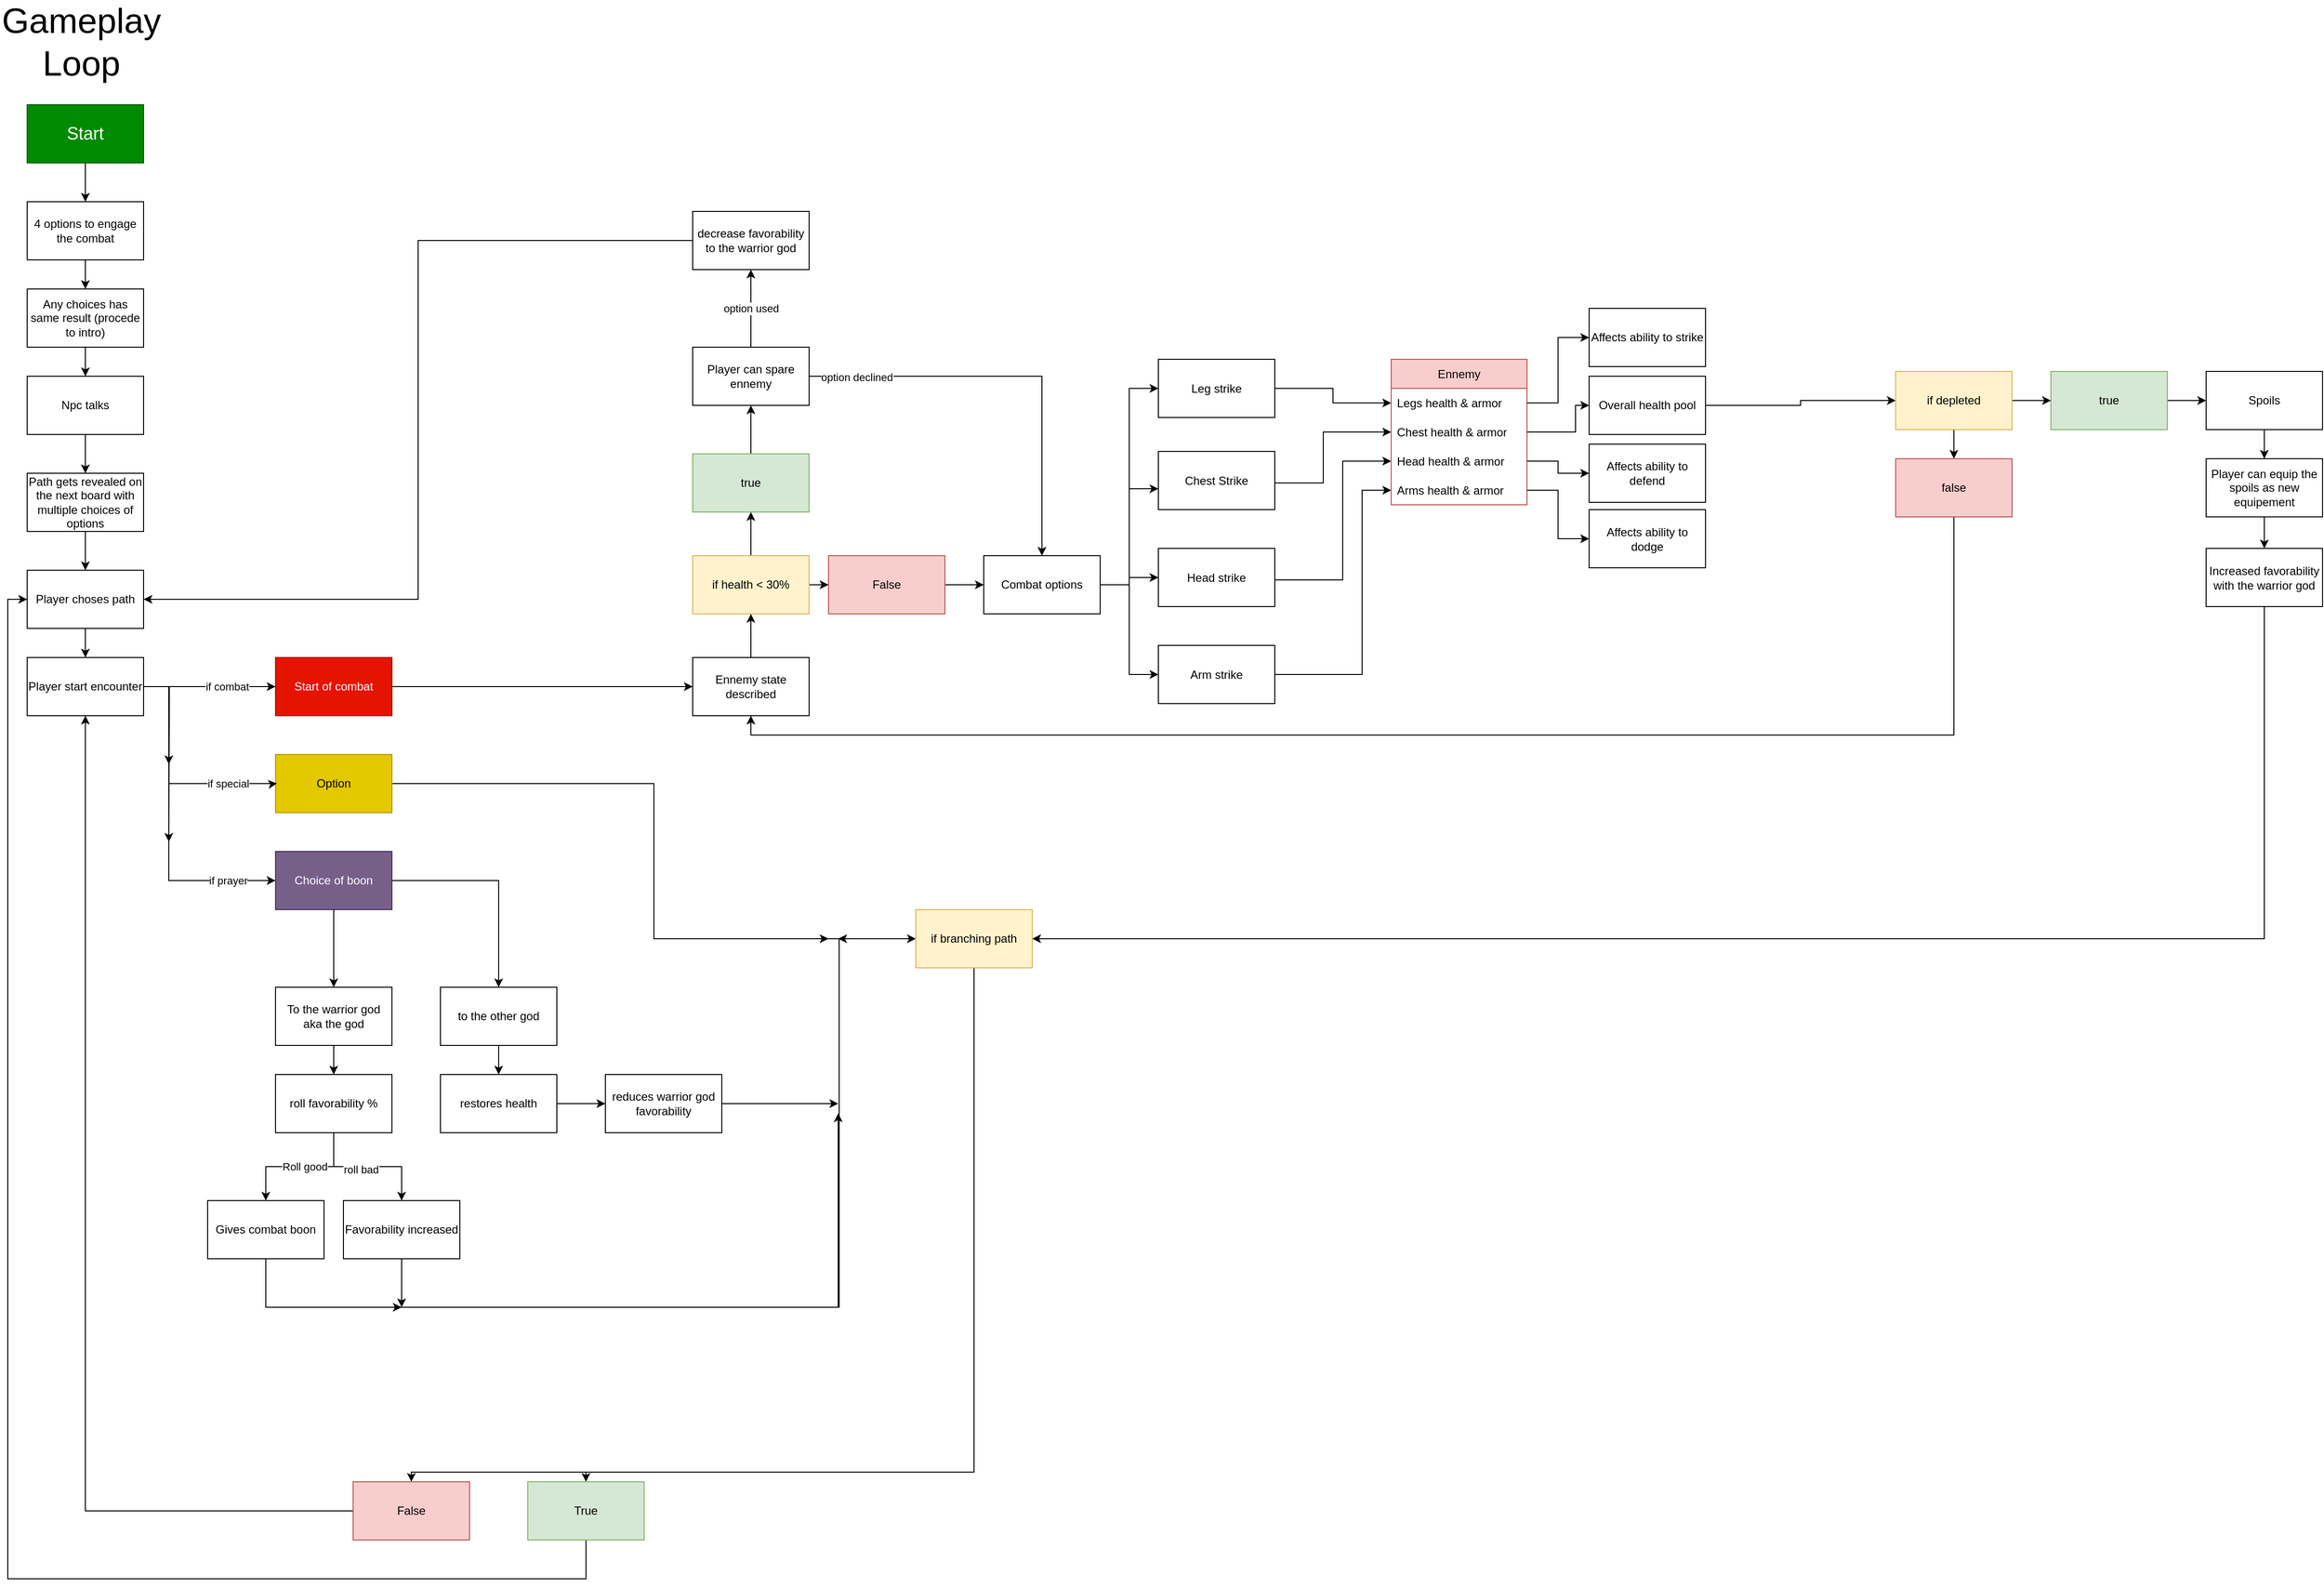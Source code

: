 <mxfile version="22.1.17" type="github">
  <diagram name="Page-1" id="d-uuY_sElJb9f_3PeOhQ">
    <mxGraphModel dx="1793" dy="2144" grid="1" gridSize="10" guides="1" tooltips="1" connect="1" arrows="1" fold="1" page="1" pageScale="1" pageWidth="827" pageHeight="1169" math="0" shadow="0">
      <root>
        <mxCell id="0" />
        <mxCell id="1" parent="0" />
        <mxCell id="YO1YelccbJNUQdWINjNr-4" style="edgeStyle=orthogonalEdgeStyle;rounded=0;orthogonalLoop=1;jettySize=auto;html=1;entryX=0.5;entryY=0;entryDx=0;entryDy=0;" parent="1" source="gCoULJWLJIAx5a-qCT1C-1" target="YO1YelccbJNUQdWINjNr-2" edge="1">
          <mxGeometry relative="1" as="geometry" />
        </mxCell>
        <mxCell id="gCoULJWLJIAx5a-qCT1C-1" value="&lt;font style=&quot;font-size: 18px;&quot;&gt;Start&lt;/font&gt;" style="rounded=0;whiteSpace=wrap;html=1;fillColor=#008a00;strokeColor=#005700;fontColor=#ffffff;" parent="1" vertex="1">
          <mxGeometry x="354" y="70" width="120" height="60" as="geometry" />
        </mxCell>
        <mxCell id="YO1YelccbJNUQdWINjNr-1" value="&lt;font style=&quot;font-size: 36px;&quot;&gt;Gameplay &lt;font style=&quot;font-size: 36px;&quot;&gt;Loop&lt;/font&gt;&lt;/font&gt;" style="text;html=1;strokeColor=none;fillColor=none;align=center;verticalAlign=middle;whiteSpace=wrap;rounded=0;" parent="1" vertex="1">
          <mxGeometry x="380" y="-10" width="60" height="30" as="geometry" />
        </mxCell>
        <mxCell id="YO1YelccbJNUQdWINjNr-7" style="edgeStyle=orthogonalEdgeStyle;rounded=0;orthogonalLoop=1;jettySize=auto;html=1;entryX=0.5;entryY=0;entryDx=0;entryDy=0;" parent="1" source="YO1YelccbJNUQdWINjNr-2" target="YO1YelccbJNUQdWINjNr-6" edge="1">
          <mxGeometry relative="1" as="geometry" />
        </mxCell>
        <mxCell id="YO1YelccbJNUQdWINjNr-2" value="4 options to engage the combat" style="rounded=0;whiteSpace=wrap;html=1;" parent="1" vertex="1">
          <mxGeometry x="354" y="170" width="120" height="60" as="geometry" />
        </mxCell>
        <mxCell id="YO1YelccbJNUQdWINjNr-9" style="edgeStyle=orthogonalEdgeStyle;rounded=0;orthogonalLoop=1;jettySize=auto;html=1;" parent="1" source="YO1YelccbJNUQdWINjNr-6" target="YO1YelccbJNUQdWINjNr-8" edge="1">
          <mxGeometry relative="1" as="geometry" />
        </mxCell>
        <mxCell id="YO1YelccbJNUQdWINjNr-6" value="Any choices has same result (procede to intro)" style="rounded=0;whiteSpace=wrap;html=1;" parent="1" vertex="1">
          <mxGeometry x="354" y="260" width="120" height="60" as="geometry" />
        </mxCell>
        <mxCell id="YO1YelccbJNUQdWINjNr-11" style="edgeStyle=orthogonalEdgeStyle;rounded=0;orthogonalLoop=1;jettySize=auto;html=1;" parent="1" source="YO1YelccbJNUQdWINjNr-8" target="YO1YelccbJNUQdWINjNr-10" edge="1">
          <mxGeometry relative="1" as="geometry" />
        </mxCell>
        <mxCell id="YO1YelccbJNUQdWINjNr-8" value="Npc talks" style="rounded=0;whiteSpace=wrap;html=1;" parent="1" vertex="1">
          <mxGeometry x="354" y="350" width="120" height="60" as="geometry" />
        </mxCell>
        <mxCell id="YO1YelccbJNUQdWINjNr-42" style="edgeStyle=orthogonalEdgeStyle;rounded=0;orthogonalLoop=1;jettySize=auto;html=1;entryX=0.5;entryY=0;entryDx=0;entryDy=0;" parent="1" source="YO1YelccbJNUQdWINjNr-10" target="YO1YelccbJNUQdWINjNr-40" edge="1">
          <mxGeometry relative="1" as="geometry" />
        </mxCell>
        <mxCell id="YO1YelccbJNUQdWINjNr-10" value="Path gets revealed on the next board with multiple choices of options" style="rounded=0;whiteSpace=wrap;html=1;" parent="1" vertex="1">
          <mxGeometry x="354" y="450" width="120" height="60" as="geometry" />
        </mxCell>
        <mxCell id="YO1YelccbJNUQdWINjNr-15" style="edgeStyle=orthogonalEdgeStyle;rounded=0;orthogonalLoop=1;jettySize=auto;html=1;entryX=0;entryY=0.5;entryDx=0;entryDy=0;" parent="1" source="YO1YelccbJNUQdWINjNr-12" target="YO1YelccbJNUQdWINjNr-14" edge="1">
          <mxGeometry relative="1" as="geometry">
            <Array as="points">
              <mxPoint x="460" y="670" />
              <mxPoint x="460" y="670" />
            </Array>
          </mxGeometry>
        </mxCell>
        <mxCell id="YO1YelccbJNUQdWINjNr-38" value="if combat" style="edgeLabel;html=1;align=center;verticalAlign=middle;resizable=0;points=[];" parent="YO1YelccbJNUQdWINjNr-15" vertex="1" connectable="0">
          <mxGeometry x="0.478" y="1" relative="1" as="geometry">
            <mxPoint x="-15" y="1" as="offset" />
          </mxGeometry>
        </mxCell>
        <mxCell id="YO1YelccbJNUQdWINjNr-24" style="edgeStyle=orthogonalEdgeStyle;rounded=0;orthogonalLoop=1;jettySize=auto;html=1;entryX=0;entryY=0.5;entryDx=0;entryDy=0;" parent="1" source="YO1YelccbJNUQdWINjNr-12" target="YO1YelccbJNUQdWINjNr-22" edge="1">
          <mxGeometry relative="1" as="geometry">
            <Array as="points">
              <mxPoint x="500" y="670" />
              <mxPoint x="500" y="870" />
            </Array>
          </mxGeometry>
        </mxCell>
        <mxCell id="YO1YelccbJNUQdWINjNr-25" value="if prayer" style="edgeLabel;html=1;align=center;verticalAlign=middle;resizable=0;points=[];" parent="YO1YelccbJNUQdWINjNr-24" vertex="1" connectable="0">
          <mxGeometry x="0.591" relative="1" as="geometry">
            <mxPoint x="19" as="offset" />
          </mxGeometry>
        </mxCell>
        <mxCell id="YO1YelccbJNUQdWINjNr-26" style="edgeStyle=orthogonalEdgeStyle;rounded=0;orthogonalLoop=1;jettySize=auto;html=1;" parent="1" source="YO1YelccbJNUQdWINjNr-12" edge="1">
          <mxGeometry relative="1" as="geometry">
            <mxPoint x="500.0" y="830" as="targetPoint" />
          </mxGeometry>
        </mxCell>
        <mxCell id="YO1YelccbJNUQdWINjNr-27" style="edgeStyle=orthogonalEdgeStyle;rounded=0;orthogonalLoop=1;jettySize=auto;html=1;" parent="1" source="YO1YelccbJNUQdWINjNr-12" edge="1">
          <mxGeometry relative="1" as="geometry">
            <mxPoint x="500.0" y="750" as="targetPoint" />
          </mxGeometry>
        </mxCell>
        <mxCell id="YO1YelccbJNUQdWINjNr-12" value="Player start encounter" style="rounded=0;whiteSpace=wrap;html=1;" parent="1" vertex="1">
          <mxGeometry x="354" y="640" width="120" height="60" as="geometry" />
        </mxCell>
        <mxCell id="YO1YelccbJNUQdWINjNr-51" style="edgeStyle=orthogonalEdgeStyle;rounded=0;orthogonalLoop=1;jettySize=auto;html=1;" parent="1" source="YO1YelccbJNUQdWINjNr-14" target="YO1YelccbJNUQdWINjNr-50" edge="1">
          <mxGeometry relative="1" as="geometry" />
        </mxCell>
        <mxCell id="YO1YelccbJNUQdWINjNr-14" value="Start of combat" style="rounded=0;whiteSpace=wrap;html=1;fillColor=#e51400;fontColor=#ffffff;strokeColor=#B20000;" parent="1" vertex="1">
          <mxGeometry x="610" y="640" width="120" height="60" as="geometry" />
        </mxCell>
        <mxCell id="YO1YelccbJNUQdWINjNr-31" style="edgeStyle=orthogonalEdgeStyle;rounded=0;orthogonalLoop=1;jettySize=auto;html=1;entryX=0;entryY=0.5;entryDx=0;entryDy=0;" parent="1" source="YO1YelccbJNUQdWINjNr-17" target="YO1YelccbJNUQdWINjNr-29" edge="1">
          <mxGeometry relative="1" as="geometry" />
        </mxCell>
        <mxCell id="x9FrZi_FvSUWjOqcEA57-46" style="edgeStyle=orthogonalEdgeStyle;rounded=0;orthogonalLoop=1;jettySize=auto;html=1;" edge="1" parent="1" source="YO1YelccbJNUQdWINjNr-17">
          <mxGeometry relative="1" as="geometry">
            <mxPoint x="1180" y="930" as="targetPoint" />
            <Array as="points">
              <mxPoint x="1000" y="770" />
              <mxPoint x="1000" y="930" />
            </Array>
          </mxGeometry>
        </mxCell>
        <mxCell id="YO1YelccbJNUQdWINjNr-17" value="Option" style="rounded=0;whiteSpace=wrap;html=1;fillColor=#e3c800;fontColor=#000000;strokeColor=#B09500;" parent="1" vertex="1">
          <mxGeometry x="610" y="740" width="120" height="60" as="geometry" />
        </mxCell>
        <mxCell id="YO1YelccbJNUQdWINjNr-18" style="edgeStyle=orthogonalEdgeStyle;rounded=0;orthogonalLoop=1;jettySize=auto;html=1;entryX=0.013;entryY=0.497;entryDx=0;entryDy=0;entryPerimeter=0;" parent="1" source="YO1YelccbJNUQdWINjNr-12" target="YO1YelccbJNUQdWINjNr-17" edge="1">
          <mxGeometry relative="1" as="geometry">
            <Array as="points">
              <mxPoint x="500" y="670" />
              <mxPoint x="500" y="770" />
              <mxPoint x="610" y="770" />
            </Array>
          </mxGeometry>
        </mxCell>
        <mxCell id="YO1YelccbJNUQdWINjNr-39" value="if special" style="edgeLabel;html=1;align=center;verticalAlign=middle;resizable=0;points=[];" parent="YO1YelccbJNUQdWINjNr-18" vertex="1" connectable="0">
          <mxGeometry x="0.678" y="-2" relative="1" as="geometry">
            <mxPoint x="-13" y="-2" as="offset" />
          </mxGeometry>
        </mxCell>
        <mxCell id="YO1YelccbJNUQdWINjNr-46" style="edgeStyle=orthogonalEdgeStyle;rounded=0;orthogonalLoop=1;jettySize=auto;html=1;" parent="1" source="YO1YelccbJNUQdWINjNr-22" edge="1" target="x9FrZi_FvSUWjOqcEA57-22">
          <mxGeometry relative="1" as="geometry">
            <mxPoint x="790" y="870" as="targetPoint" />
          </mxGeometry>
        </mxCell>
        <mxCell id="x9FrZi_FvSUWjOqcEA57-23" style="edgeStyle=orthogonalEdgeStyle;rounded=0;orthogonalLoop=1;jettySize=auto;html=1;entryX=0.5;entryY=0;entryDx=0;entryDy=0;" edge="1" parent="1" source="YO1YelccbJNUQdWINjNr-22" target="x9FrZi_FvSUWjOqcEA57-21">
          <mxGeometry relative="1" as="geometry" />
        </mxCell>
        <mxCell id="YO1YelccbJNUQdWINjNr-22" value="Choice of boon" style="rounded=0;whiteSpace=wrap;html=1;fillColor=#76608a;fontColor=#ffffff;strokeColor=#432D57;" parent="1" vertex="1">
          <mxGeometry x="610" y="840" width="120" height="60" as="geometry" />
        </mxCell>
        <mxCell id="YO1YelccbJNUQdWINjNr-43" style="edgeStyle=orthogonalEdgeStyle;rounded=0;orthogonalLoop=1;jettySize=auto;html=1;entryX=0.5;entryY=0;entryDx=0;entryDy=0;" parent="1" source="YO1YelccbJNUQdWINjNr-29" target="YO1YelccbJNUQdWINjNr-30" edge="1">
          <mxGeometry relative="1" as="geometry">
            <Array as="points">
              <mxPoint x="1330" y="1480" />
              <mxPoint x="930" y="1480" />
            </Array>
          </mxGeometry>
        </mxCell>
        <mxCell id="YO1YelccbJNUQdWINjNr-47" style="edgeStyle=orthogonalEdgeStyle;rounded=0;orthogonalLoop=1;jettySize=auto;html=1;entryX=0.5;entryY=0;entryDx=0;entryDy=0;" parent="1" source="YO1YelccbJNUQdWINjNr-29" target="YO1YelccbJNUQdWINjNr-34" edge="1">
          <mxGeometry relative="1" as="geometry">
            <Array as="points">
              <mxPoint x="1330" y="1480" />
              <mxPoint x="750" y="1480" />
            </Array>
          </mxGeometry>
        </mxCell>
        <mxCell id="YO1YelccbJNUQdWINjNr-29" value="if branching path" style="rounded=0;whiteSpace=wrap;html=1;fillColor=#fff2cc;strokeColor=#d6b656;" parent="1" vertex="1">
          <mxGeometry x="1270" y="900" width="120" height="60" as="geometry" />
        </mxCell>
        <mxCell id="x9FrZi_FvSUWjOqcEA57-35" style="edgeStyle=orthogonalEdgeStyle;rounded=0;orthogonalLoop=1;jettySize=auto;html=1;entryX=0;entryY=0.5;entryDx=0;entryDy=0;" edge="1" parent="1" source="YO1YelccbJNUQdWINjNr-30" target="YO1YelccbJNUQdWINjNr-40">
          <mxGeometry relative="1" as="geometry">
            <Array as="points">
              <mxPoint x="930" y="1590" />
              <mxPoint x="334" y="1590" />
              <mxPoint x="334" y="580" />
            </Array>
          </mxGeometry>
        </mxCell>
        <mxCell id="YO1YelccbJNUQdWINjNr-30" value="True" style="rounded=0;whiteSpace=wrap;html=1;fillColor=#d5e8d4;strokeColor=#82b366;" parent="1" vertex="1">
          <mxGeometry x="870" y="1490" width="120" height="60" as="geometry" />
        </mxCell>
        <mxCell id="YO1YelccbJNUQdWINjNr-48" style="edgeStyle=orthogonalEdgeStyle;rounded=0;orthogonalLoop=1;jettySize=auto;html=1;entryX=0.5;entryY=1;entryDx=0;entryDy=0;" parent="1" source="YO1YelccbJNUQdWINjNr-34" target="YO1YelccbJNUQdWINjNr-12" edge="1">
          <mxGeometry relative="1" as="geometry" />
        </mxCell>
        <mxCell id="YO1YelccbJNUQdWINjNr-34" value="False" style="rounded=0;whiteSpace=wrap;html=1;fillColor=#f8cecc;strokeColor=#b85450;" parent="1" vertex="1">
          <mxGeometry x="690" y="1490" width="120" height="60" as="geometry" />
        </mxCell>
        <mxCell id="YO1YelccbJNUQdWINjNr-41" style="edgeStyle=orthogonalEdgeStyle;rounded=0;orthogonalLoop=1;jettySize=auto;html=1;entryX=0.5;entryY=0;entryDx=0;entryDy=0;" parent="1" source="YO1YelccbJNUQdWINjNr-40" target="YO1YelccbJNUQdWINjNr-12" edge="1">
          <mxGeometry relative="1" as="geometry" />
        </mxCell>
        <mxCell id="YO1YelccbJNUQdWINjNr-40" value="Player choses path" style="rounded=0;whiteSpace=wrap;html=1;" parent="1" vertex="1">
          <mxGeometry x="354" y="550" width="120" height="60" as="geometry" />
        </mxCell>
        <mxCell id="x9FrZi_FvSUWjOqcEA57-3" style="edgeStyle=orthogonalEdgeStyle;rounded=0;orthogonalLoop=1;jettySize=auto;html=1;entryX=0.5;entryY=1;entryDx=0;entryDy=0;" edge="1" parent="1" source="YO1YelccbJNUQdWINjNr-50" target="x9FrZi_FvSUWjOqcEA57-2">
          <mxGeometry relative="1" as="geometry" />
        </mxCell>
        <mxCell id="YO1YelccbJNUQdWINjNr-50" value="Ennemy state described" style="rounded=0;whiteSpace=wrap;html=1;" parent="1" vertex="1">
          <mxGeometry x="1040" y="640" width="120" height="60" as="geometry" />
        </mxCell>
        <mxCell id="oDWvSYoFDta4CLMhgMfU-6" style="edgeStyle=orthogonalEdgeStyle;rounded=0;orthogonalLoop=1;jettySize=auto;html=1;entryX=0;entryY=0.5;entryDx=0;entryDy=0;" parent="1" source="YO1YelccbJNUQdWINjNr-52" target="oDWvSYoFDta4CLMhgMfU-1" edge="1">
          <mxGeometry relative="1" as="geometry" />
        </mxCell>
        <mxCell id="oDWvSYoFDta4CLMhgMfU-7" style="edgeStyle=orthogonalEdgeStyle;rounded=0;orthogonalLoop=1;jettySize=auto;html=1;entryX=0;entryY=0.5;entryDx=0;entryDy=0;" parent="1" source="YO1YelccbJNUQdWINjNr-52" target="oDWvSYoFDta4CLMhgMfU-3" edge="1">
          <mxGeometry relative="1" as="geometry" />
        </mxCell>
        <mxCell id="oDWvSYoFDta4CLMhgMfU-8" style="edgeStyle=orthogonalEdgeStyle;rounded=0;orthogonalLoop=1;jettySize=auto;html=1;entryX=0;entryY=0.5;entryDx=0;entryDy=0;" parent="1" source="YO1YelccbJNUQdWINjNr-52" target="oDWvSYoFDta4CLMhgMfU-4" edge="1">
          <mxGeometry relative="1" as="geometry" />
        </mxCell>
        <mxCell id="YO1YelccbJNUQdWINjNr-52" value="Combat options" style="rounded=0;whiteSpace=wrap;html=1;" parent="1" vertex="1">
          <mxGeometry x="1340" y="535" width="120" height="60" as="geometry" />
        </mxCell>
        <mxCell id="oDWvSYoFDta4CLMhgMfU-16" style="edgeStyle=orthogonalEdgeStyle;rounded=0;orthogonalLoop=1;jettySize=auto;html=1;entryX=0;entryY=0.5;entryDx=0;entryDy=0;" parent="1" source="oDWvSYoFDta4CLMhgMfU-1" target="oDWvSYoFDta4CLMhgMfU-12" edge="1">
          <mxGeometry relative="1" as="geometry" />
        </mxCell>
        <mxCell id="oDWvSYoFDta4CLMhgMfU-1" value="Leg strike" style="rounded=0;whiteSpace=wrap;html=1;" parent="1" vertex="1">
          <mxGeometry x="1520" y="332.5" width="120" height="60" as="geometry" />
        </mxCell>
        <mxCell id="oDWvSYoFDta4CLMhgMfU-17" style="edgeStyle=orthogonalEdgeStyle;rounded=0;orthogonalLoop=1;jettySize=auto;html=1;entryX=0;entryY=0.5;entryDx=0;entryDy=0;" parent="1" source="oDWvSYoFDta4CLMhgMfU-2" target="oDWvSYoFDta4CLMhgMfU-13" edge="1">
          <mxGeometry relative="1" as="geometry">
            <Array as="points">
              <mxPoint x="1690" y="460" />
              <mxPoint x="1690" y="408" />
            </Array>
          </mxGeometry>
        </mxCell>
        <mxCell id="oDWvSYoFDta4CLMhgMfU-2" value="Chest Strike" style="rounded=0;whiteSpace=wrap;html=1;" parent="1" vertex="1">
          <mxGeometry x="1520" y="427.5" width="120" height="60" as="geometry" />
        </mxCell>
        <mxCell id="oDWvSYoFDta4CLMhgMfU-18" style="edgeStyle=orthogonalEdgeStyle;rounded=0;orthogonalLoop=1;jettySize=auto;html=1;entryX=0;entryY=0.5;entryDx=0;entryDy=0;" parent="1" source="oDWvSYoFDta4CLMhgMfU-3" target="oDWvSYoFDta4CLMhgMfU-14" edge="1">
          <mxGeometry relative="1" as="geometry">
            <Array as="points">
              <mxPoint x="1710" y="560" />
              <mxPoint x="1710" y="438" />
            </Array>
          </mxGeometry>
        </mxCell>
        <mxCell id="oDWvSYoFDta4CLMhgMfU-3" value="Head strike" style="rounded=0;whiteSpace=wrap;html=1;" parent="1" vertex="1">
          <mxGeometry x="1520" y="527.5" width="120" height="60" as="geometry" />
        </mxCell>
        <mxCell id="oDWvSYoFDta4CLMhgMfU-19" style="edgeStyle=orthogonalEdgeStyle;rounded=0;orthogonalLoop=1;jettySize=auto;html=1;entryX=0;entryY=0.5;entryDx=0;entryDy=0;" parent="1" source="oDWvSYoFDta4CLMhgMfU-4" target="oDWvSYoFDta4CLMhgMfU-15" edge="1">
          <mxGeometry relative="1" as="geometry">
            <Array as="points">
              <mxPoint x="1730" y="658" />
              <mxPoint x="1730" y="468" />
            </Array>
          </mxGeometry>
        </mxCell>
        <mxCell id="oDWvSYoFDta4CLMhgMfU-4" value="Arm strike" style="rounded=0;whiteSpace=wrap;html=1;" parent="1" vertex="1">
          <mxGeometry x="1520" y="627.5" width="120" height="60" as="geometry" />
        </mxCell>
        <mxCell id="oDWvSYoFDta4CLMhgMfU-5" style="edgeStyle=orthogonalEdgeStyle;rounded=0;orthogonalLoop=1;jettySize=auto;html=1;entryX=0;entryY=0.642;entryDx=0;entryDy=0;entryPerimeter=0;" parent="1" source="YO1YelccbJNUQdWINjNr-52" target="oDWvSYoFDta4CLMhgMfU-2" edge="1">
          <mxGeometry relative="1" as="geometry" />
        </mxCell>
        <mxCell id="oDWvSYoFDta4CLMhgMfU-11" value="Ennemy" style="swimlane;fontStyle=0;childLayout=stackLayout;horizontal=1;startSize=30;horizontalStack=0;resizeParent=1;resizeParentMax=0;resizeLast=0;collapsible=1;marginBottom=0;whiteSpace=wrap;html=1;fillColor=#f8cecc;strokeColor=#b85450;" parent="1" vertex="1">
          <mxGeometry x="1760" y="332.5" width="140" height="150" as="geometry" />
        </mxCell>
        <mxCell id="oDWvSYoFDta4CLMhgMfU-12" value="Legs health &amp;amp; armor" style="text;strokeColor=none;fillColor=none;align=left;verticalAlign=middle;spacingLeft=4;spacingRight=4;overflow=hidden;points=[[0,0.5],[1,0.5]];portConstraint=eastwest;rotatable=0;whiteSpace=wrap;html=1;" parent="oDWvSYoFDta4CLMhgMfU-11" vertex="1">
          <mxGeometry y="30" width="140" height="30" as="geometry" />
        </mxCell>
        <mxCell id="oDWvSYoFDta4CLMhgMfU-13" value="Chest health &amp;amp; armor" style="text;strokeColor=none;fillColor=none;align=left;verticalAlign=middle;spacingLeft=4;spacingRight=4;overflow=hidden;points=[[0,0.5],[1,0.5]];portConstraint=eastwest;rotatable=0;whiteSpace=wrap;html=1;" parent="oDWvSYoFDta4CLMhgMfU-11" vertex="1">
          <mxGeometry y="60" width="140" height="30" as="geometry" />
        </mxCell>
        <mxCell id="oDWvSYoFDta4CLMhgMfU-14" value="Head health &amp;amp; armor" style="text;strokeColor=none;fillColor=none;align=left;verticalAlign=middle;spacingLeft=4;spacingRight=4;overflow=hidden;points=[[0,0.5],[1,0.5]];portConstraint=eastwest;rotatable=0;whiteSpace=wrap;html=1;" parent="oDWvSYoFDta4CLMhgMfU-11" vertex="1">
          <mxGeometry y="90" width="140" height="30" as="geometry" />
        </mxCell>
        <mxCell id="oDWvSYoFDta4CLMhgMfU-15" value="Arms health &amp;amp; armor" style="text;strokeColor=none;fillColor=none;align=left;verticalAlign=middle;spacingLeft=4;spacingRight=4;overflow=hidden;points=[[0,0.5],[1,0.5]];portConstraint=eastwest;rotatable=0;whiteSpace=wrap;html=1;" parent="oDWvSYoFDta4CLMhgMfU-11" vertex="1">
          <mxGeometry y="120" width="140" height="30" as="geometry" />
        </mxCell>
        <mxCell id="oDWvSYoFDta4CLMhgMfU-20" value="Affects ability to strike" style="rounded=0;whiteSpace=wrap;html=1;" parent="1" vertex="1">
          <mxGeometry x="1964" y="280" width="120" height="60" as="geometry" />
        </mxCell>
        <mxCell id="oDWvSYoFDta4CLMhgMfU-21" value="Affects ability to defend" style="rounded=0;whiteSpace=wrap;html=1;" parent="1" vertex="1">
          <mxGeometry x="1964" y="420" width="120" height="60" as="geometry" />
        </mxCell>
        <mxCell id="oDWvSYoFDta4CLMhgMfU-22" value="Affects ability to dodge" style="rounded=0;whiteSpace=wrap;html=1;" parent="1" vertex="1">
          <mxGeometry x="1964" y="487.5" width="120" height="60" as="geometry" />
        </mxCell>
        <mxCell id="oDWvSYoFDta4CLMhgMfU-31" style="edgeStyle=orthogonalEdgeStyle;rounded=0;orthogonalLoop=1;jettySize=auto;html=1;entryX=0;entryY=0.5;entryDx=0;entryDy=0;" parent="1" source="oDWvSYoFDta4CLMhgMfU-23" target="oDWvSYoFDta4CLMhgMfU-29" edge="1">
          <mxGeometry relative="1" as="geometry" />
        </mxCell>
        <mxCell id="oDWvSYoFDta4CLMhgMfU-23" value="Overall health pool" style="rounded=0;whiteSpace=wrap;html=1;" parent="1" vertex="1">
          <mxGeometry x="1964" y="350" width="120" height="60" as="geometry" />
        </mxCell>
        <mxCell id="oDWvSYoFDta4CLMhgMfU-24" style="edgeStyle=orthogonalEdgeStyle;rounded=0;orthogonalLoop=1;jettySize=auto;html=1;entryX=0;entryY=0.5;entryDx=0;entryDy=0;" parent="1" source="oDWvSYoFDta4CLMhgMfU-12" target="oDWvSYoFDta4CLMhgMfU-20" edge="1">
          <mxGeometry relative="1" as="geometry" />
        </mxCell>
        <mxCell id="oDWvSYoFDta4CLMhgMfU-25" style="edgeStyle=orthogonalEdgeStyle;rounded=0;orthogonalLoop=1;jettySize=auto;html=1;entryX=0;entryY=0.5;entryDx=0;entryDy=0;" parent="1" source="oDWvSYoFDta4CLMhgMfU-13" target="oDWvSYoFDta4CLMhgMfU-23" edge="1">
          <mxGeometry relative="1" as="geometry">
            <Array as="points">
              <mxPoint x="1950" y="408" />
              <mxPoint x="1950" y="380" />
            </Array>
          </mxGeometry>
        </mxCell>
        <mxCell id="oDWvSYoFDta4CLMhgMfU-26" style="edgeStyle=orthogonalEdgeStyle;rounded=0;orthogonalLoop=1;jettySize=auto;html=1;entryX=0;entryY=0.5;entryDx=0;entryDy=0;" parent="1" source="oDWvSYoFDta4CLMhgMfU-14" target="oDWvSYoFDta4CLMhgMfU-21" edge="1">
          <mxGeometry relative="1" as="geometry" />
        </mxCell>
        <mxCell id="oDWvSYoFDta4CLMhgMfU-27" style="edgeStyle=orthogonalEdgeStyle;rounded=0;orthogonalLoop=1;jettySize=auto;html=1;entryX=0;entryY=0.5;entryDx=0;entryDy=0;" parent="1" source="oDWvSYoFDta4CLMhgMfU-15" target="oDWvSYoFDta4CLMhgMfU-22" edge="1">
          <mxGeometry relative="1" as="geometry" />
        </mxCell>
        <mxCell id="oDWvSYoFDta4CLMhgMfU-37" style="edgeStyle=orthogonalEdgeStyle;rounded=0;orthogonalLoop=1;jettySize=auto;html=1;entryX=0;entryY=0.5;entryDx=0;entryDy=0;" parent="1" source="oDWvSYoFDta4CLMhgMfU-28" target="oDWvSYoFDta4CLMhgMfU-35" edge="1">
          <mxGeometry relative="1" as="geometry" />
        </mxCell>
        <mxCell id="oDWvSYoFDta4CLMhgMfU-28" value="true" style="rounded=0;whiteSpace=wrap;html=1;fillColor=#d5e8d4;strokeColor=#82b366;" parent="1" vertex="1">
          <mxGeometry x="2440" y="345" width="120" height="60" as="geometry" />
        </mxCell>
        <mxCell id="oDWvSYoFDta4CLMhgMfU-32" style="edgeStyle=orthogonalEdgeStyle;rounded=0;orthogonalLoop=1;jettySize=auto;html=1;" parent="1" source="oDWvSYoFDta4CLMhgMfU-29" target="oDWvSYoFDta4CLMhgMfU-30" edge="1">
          <mxGeometry relative="1" as="geometry" />
        </mxCell>
        <mxCell id="oDWvSYoFDta4CLMhgMfU-36" style="edgeStyle=orthogonalEdgeStyle;rounded=0;orthogonalLoop=1;jettySize=auto;html=1;" parent="1" source="oDWvSYoFDta4CLMhgMfU-29" target="oDWvSYoFDta4CLMhgMfU-28" edge="1">
          <mxGeometry relative="1" as="geometry" />
        </mxCell>
        <mxCell id="oDWvSYoFDta4CLMhgMfU-29" value="if depleted" style="rounded=0;whiteSpace=wrap;html=1;fillColor=#fff2cc;strokeColor=#d6b656;" parent="1" vertex="1">
          <mxGeometry x="2280" y="345" width="120" height="60" as="geometry" />
        </mxCell>
        <mxCell id="oDWvSYoFDta4CLMhgMfU-47" style="edgeStyle=orthogonalEdgeStyle;rounded=0;orthogonalLoop=1;jettySize=auto;html=1;entryX=0.5;entryY=1;entryDx=0;entryDy=0;exitX=0.5;exitY=1;exitDx=0;exitDy=0;" parent="1" source="oDWvSYoFDta4CLMhgMfU-30" target="YO1YelccbJNUQdWINjNr-50" edge="1">
          <mxGeometry relative="1" as="geometry">
            <Array as="points">
              <mxPoint x="2340" y="720" />
              <mxPoint x="1100" y="720" />
            </Array>
            <mxPoint x="1110" y="760" as="targetPoint" />
          </mxGeometry>
        </mxCell>
        <mxCell id="oDWvSYoFDta4CLMhgMfU-30" value="false" style="rounded=0;whiteSpace=wrap;html=1;fillColor=#f8cecc;strokeColor=#b85450;" parent="1" vertex="1">
          <mxGeometry x="2280" y="435" width="120" height="60" as="geometry" />
        </mxCell>
        <mxCell id="oDWvSYoFDta4CLMhgMfU-39" style="edgeStyle=orthogonalEdgeStyle;rounded=0;orthogonalLoop=1;jettySize=auto;html=1;" parent="1" source="oDWvSYoFDta4CLMhgMfU-35" target="oDWvSYoFDta4CLMhgMfU-38" edge="1">
          <mxGeometry relative="1" as="geometry" />
        </mxCell>
        <mxCell id="oDWvSYoFDta4CLMhgMfU-35" value="Spoils" style="rounded=0;whiteSpace=wrap;html=1;" parent="1" vertex="1">
          <mxGeometry x="2600" y="345" width="120" height="60" as="geometry" />
        </mxCell>
        <mxCell id="x9FrZi_FvSUWjOqcEA57-17" style="edgeStyle=orthogonalEdgeStyle;rounded=0;orthogonalLoop=1;jettySize=auto;html=1;" edge="1" parent="1" source="oDWvSYoFDta4CLMhgMfU-38" target="x9FrZi_FvSUWjOqcEA57-16">
          <mxGeometry relative="1" as="geometry" />
        </mxCell>
        <mxCell id="oDWvSYoFDta4CLMhgMfU-38" value="Player can equip the spoils as new equipement" style="rounded=0;whiteSpace=wrap;html=1;" parent="1" vertex="1">
          <mxGeometry x="2600" y="435" width="120" height="60" as="geometry" />
        </mxCell>
        <mxCell id="x9FrZi_FvSUWjOqcEA57-4" style="edgeStyle=orthogonalEdgeStyle;rounded=0;orthogonalLoop=1;jettySize=auto;html=1;" edge="1" parent="1" source="x9FrZi_FvSUWjOqcEA57-2" target="x9FrZi_FvSUWjOqcEA57-5">
          <mxGeometry relative="1" as="geometry">
            <mxPoint x="1240" y="565" as="targetPoint" />
          </mxGeometry>
        </mxCell>
        <mxCell id="x9FrZi_FvSUWjOqcEA57-8" value="" style="edgeStyle=orthogonalEdgeStyle;rounded=0;orthogonalLoop=1;jettySize=auto;html=1;" edge="1" parent="1" source="x9FrZi_FvSUWjOqcEA57-2" target="x9FrZi_FvSUWjOqcEA57-7">
          <mxGeometry relative="1" as="geometry" />
        </mxCell>
        <mxCell id="x9FrZi_FvSUWjOqcEA57-2" value="if health &amp;lt; 30%" style="rounded=0;whiteSpace=wrap;html=1;fillColor=#fff2cc;strokeColor=#d6b656;" vertex="1" parent="1">
          <mxGeometry x="1040" y="535" width="120" height="60" as="geometry" />
        </mxCell>
        <mxCell id="x9FrZi_FvSUWjOqcEA57-6" style="edgeStyle=orthogonalEdgeStyle;rounded=0;orthogonalLoop=1;jettySize=auto;html=1;entryX=0;entryY=0.5;entryDx=0;entryDy=0;" edge="1" parent="1" source="x9FrZi_FvSUWjOqcEA57-5" target="YO1YelccbJNUQdWINjNr-52">
          <mxGeometry relative="1" as="geometry" />
        </mxCell>
        <mxCell id="x9FrZi_FvSUWjOqcEA57-5" value="False" style="rounded=0;whiteSpace=wrap;html=1;fillColor=#f8cecc;strokeColor=#b85450;" vertex="1" parent="1">
          <mxGeometry x="1180" y="535" width="120" height="60" as="geometry" />
        </mxCell>
        <mxCell id="x9FrZi_FvSUWjOqcEA57-10" style="edgeStyle=orthogonalEdgeStyle;rounded=0;orthogonalLoop=1;jettySize=auto;html=1;" edge="1" parent="1" source="x9FrZi_FvSUWjOqcEA57-7" target="x9FrZi_FvSUWjOqcEA57-9">
          <mxGeometry relative="1" as="geometry" />
        </mxCell>
        <mxCell id="x9FrZi_FvSUWjOqcEA57-7" value="true" style="rounded=0;whiteSpace=wrap;html=1;fillColor=#d5e8d4;strokeColor=#82b366;" vertex="1" parent="1">
          <mxGeometry x="1040" y="430" width="120" height="60" as="geometry" />
        </mxCell>
        <mxCell id="x9FrZi_FvSUWjOqcEA57-12" value="option used" style="edgeStyle=orthogonalEdgeStyle;rounded=0;orthogonalLoop=1;jettySize=auto;html=1;" edge="1" parent="1" source="x9FrZi_FvSUWjOqcEA57-9" target="x9FrZi_FvSUWjOqcEA57-11">
          <mxGeometry relative="1" as="geometry" />
        </mxCell>
        <mxCell id="x9FrZi_FvSUWjOqcEA57-14" style="edgeStyle=orthogonalEdgeStyle;rounded=0;orthogonalLoop=1;jettySize=auto;html=1;entryX=0.5;entryY=0;entryDx=0;entryDy=0;" edge="1" parent="1" source="x9FrZi_FvSUWjOqcEA57-9" target="YO1YelccbJNUQdWINjNr-52">
          <mxGeometry relative="1" as="geometry" />
        </mxCell>
        <mxCell id="x9FrZi_FvSUWjOqcEA57-15" value="option declined" style="edgeLabel;html=1;align=center;verticalAlign=middle;resizable=0;points=[];" vertex="1" connectable="0" parent="x9FrZi_FvSUWjOqcEA57-14">
          <mxGeometry x="-0.772" y="-1" relative="1" as="geometry">
            <mxPoint as="offset" />
          </mxGeometry>
        </mxCell>
        <mxCell id="x9FrZi_FvSUWjOqcEA57-9" value="Player can spare ennemy" style="rounded=0;whiteSpace=wrap;html=1;" vertex="1" parent="1">
          <mxGeometry x="1040" y="320" width="120" height="60" as="geometry" />
        </mxCell>
        <mxCell id="x9FrZi_FvSUWjOqcEA57-18" style="edgeStyle=orthogonalEdgeStyle;rounded=0;orthogonalLoop=1;jettySize=auto;html=1;entryX=1;entryY=0.5;entryDx=0;entryDy=0;" edge="1" parent="1" source="x9FrZi_FvSUWjOqcEA57-11" target="YO1YelccbJNUQdWINjNr-40">
          <mxGeometry relative="1" as="geometry" />
        </mxCell>
        <mxCell id="x9FrZi_FvSUWjOqcEA57-11" value="decrease favorability to the warrior god" style="rounded=0;whiteSpace=wrap;html=1;" vertex="1" parent="1">
          <mxGeometry x="1040" y="180" width="120" height="60" as="geometry" />
        </mxCell>
        <mxCell id="x9FrZi_FvSUWjOqcEA57-34" style="edgeStyle=orthogonalEdgeStyle;rounded=0;orthogonalLoop=1;jettySize=auto;html=1;entryX=1;entryY=0.5;entryDx=0;entryDy=0;" edge="1" parent="1" source="x9FrZi_FvSUWjOqcEA57-16" target="YO1YelccbJNUQdWINjNr-29">
          <mxGeometry relative="1" as="geometry">
            <Array as="points">
              <mxPoint x="2660" y="930" />
            </Array>
          </mxGeometry>
        </mxCell>
        <mxCell id="x9FrZi_FvSUWjOqcEA57-16" value="Increased favorability with the warrior god" style="rounded=0;whiteSpace=wrap;html=1;" vertex="1" parent="1">
          <mxGeometry x="2600" y="527.5" width="120" height="60" as="geometry" />
        </mxCell>
        <mxCell id="x9FrZi_FvSUWjOqcEA57-25" style="edgeStyle=orthogonalEdgeStyle;rounded=0;orthogonalLoop=1;jettySize=auto;html=1;entryX=0.5;entryY=0;entryDx=0;entryDy=0;" edge="1" parent="1" source="x9FrZi_FvSUWjOqcEA57-21" target="x9FrZi_FvSUWjOqcEA57-24">
          <mxGeometry relative="1" as="geometry" />
        </mxCell>
        <mxCell id="x9FrZi_FvSUWjOqcEA57-21" value="To the warrior god aka the god" style="rounded=0;whiteSpace=wrap;html=1;" vertex="1" parent="1">
          <mxGeometry x="610" y="980" width="120" height="60" as="geometry" />
        </mxCell>
        <mxCell id="x9FrZi_FvSUWjOqcEA57-29" style="edgeStyle=orthogonalEdgeStyle;rounded=0;orthogonalLoop=1;jettySize=auto;html=1;entryX=0.5;entryY=0;entryDx=0;entryDy=0;" edge="1" parent="1" source="x9FrZi_FvSUWjOqcEA57-22" target="x9FrZi_FvSUWjOqcEA57-28">
          <mxGeometry relative="1" as="geometry" />
        </mxCell>
        <mxCell id="x9FrZi_FvSUWjOqcEA57-22" value="to the other god" style="rounded=0;whiteSpace=wrap;html=1;" vertex="1" parent="1">
          <mxGeometry x="780" y="980" width="120" height="60" as="geometry" />
        </mxCell>
        <mxCell id="x9FrZi_FvSUWjOqcEA57-27" style="edgeStyle=orthogonalEdgeStyle;rounded=0;orthogonalLoop=1;jettySize=auto;html=1;entryX=0.5;entryY=0;entryDx=0;entryDy=0;" edge="1" parent="1" source="x9FrZi_FvSUWjOqcEA57-24" target="x9FrZi_FvSUWjOqcEA57-26">
          <mxGeometry relative="1" as="geometry" />
        </mxCell>
        <mxCell id="x9FrZi_FvSUWjOqcEA57-33" value="Roll good" style="edgeLabel;html=1;align=center;verticalAlign=middle;resizable=0;points=[];" vertex="1" connectable="0" parent="x9FrZi_FvSUWjOqcEA57-27">
          <mxGeometry x="-0.074" relative="1" as="geometry">
            <mxPoint as="offset" />
          </mxGeometry>
        </mxCell>
        <mxCell id="x9FrZi_FvSUWjOqcEA57-38" style="edgeStyle=orthogonalEdgeStyle;rounded=0;orthogonalLoop=1;jettySize=auto;html=1;entryX=0.5;entryY=0;entryDx=0;entryDy=0;" edge="1" parent="1" source="x9FrZi_FvSUWjOqcEA57-24" target="x9FrZi_FvSUWjOqcEA57-37">
          <mxGeometry relative="1" as="geometry" />
        </mxCell>
        <mxCell id="x9FrZi_FvSUWjOqcEA57-39" value="roll bad" style="edgeLabel;html=1;align=center;verticalAlign=middle;resizable=0;points=[];" vertex="1" connectable="0" parent="x9FrZi_FvSUWjOqcEA57-38">
          <mxGeometry x="-0.11" y="-3" relative="1" as="geometry">
            <mxPoint as="offset" />
          </mxGeometry>
        </mxCell>
        <mxCell id="x9FrZi_FvSUWjOqcEA57-24" value="roll favorability %" style="rounded=0;whiteSpace=wrap;html=1;" vertex="1" parent="1">
          <mxGeometry x="610" y="1070" width="120" height="60" as="geometry" />
        </mxCell>
        <mxCell id="x9FrZi_FvSUWjOqcEA57-40" style="edgeStyle=orthogonalEdgeStyle;rounded=0;orthogonalLoop=1;jettySize=auto;html=1;" edge="1" parent="1" source="x9FrZi_FvSUWjOqcEA57-26">
          <mxGeometry relative="1" as="geometry">
            <mxPoint x="1190" y="930" as="targetPoint" />
            <Array as="points">
              <mxPoint x="600" y="1310" />
              <mxPoint x="1191" y="1310" />
              <mxPoint x="1191" y="930" />
            </Array>
          </mxGeometry>
        </mxCell>
        <mxCell id="x9FrZi_FvSUWjOqcEA57-44" style="edgeStyle=orthogonalEdgeStyle;rounded=0;orthogonalLoop=1;jettySize=auto;html=1;" edge="1" parent="1" source="x9FrZi_FvSUWjOqcEA57-26">
          <mxGeometry relative="1" as="geometry">
            <mxPoint x="740" y="1310" as="targetPoint" />
            <Array as="points">
              <mxPoint x="600" y="1310" />
            </Array>
          </mxGeometry>
        </mxCell>
        <mxCell id="x9FrZi_FvSUWjOqcEA57-48" style="edgeStyle=orthogonalEdgeStyle;rounded=0;orthogonalLoop=1;jettySize=auto;html=1;" edge="1" parent="1" source="x9FrZi_FvSUWjOqcEA57-26">
          <mxGeometry relative="1" as="geometry">
            <mxPoint x="1190" y="1110" as="targetPoint" />
            <Array as="points">
              <mxPoint x="600" y="1310" />
              <mxPoint x="1190" y="1310" />
            </Array>
          </mxGeometry>
        </mxCell>
        <mxCell id="x9FrZi_FvSUWjOqcEA57-26" value="Gives combat boon" style="rounded=0;whiteSpace=wrap;html=1;" vertex="1" parent="1">
          <mxGeometry x="540" y="1200" width="120" height="60" as="geometry" />
        </mxCell>
        <mxCell id="x9FrZi_FvSUWjOqcEA57-31" style="edgeStyle=orthogonalEdgeStyle;rounded=0;orthogonalLoop=1;jettySize=auto;html=1;" edge="1" parent="1" source="x9FrZi_FvSUWjOqcEA57-28" target="x9FrZi_FvSUWjOqcEA57-30">
          <mxGeometry relative="1" as="geometry" />
        </mxCell>
        <mxCell id="x9FrZi_FvSUWjOqcEA57-28" value="restores health" style="rounded=0;whiteSpace=wrap;html=1;" vertex="1" parent="1">
          <mxGeometry x="780" y="1070" width="120" height="60" as="geometry" />
        </mxCell>
        <mxCell id="x9FrZi_FvSUWjOqcEA57-47" style="edgeStyle=orthogonalEdgeStyle;rounded=0;orthogonalLoop=1;jettySize=auto;html=1;" edge="1" parent="1" source="x9FrZi_FvSUWjOqcEA57-30">
          <mxGeometry relative="1" as="geometry">
            <mxPoint x="1190" y="1100" as="targetPoint" />
          </mxGeometry>
        </mxCell>
        <mxCell id="x9FrZi_FvSUWjOqcEA57-30" value="reduces warrior god favorability" style="rounded=0;whiteSpace=wrap;html=1;" vertex="1" parent="1">
          <mxGeometry x="950" y="1070" width="120" height="60" as="geometry" />
        </mxCell>
        <mxCell id="x9FrZi_FvSUWjOqcEA57-41" style="edgeStyle=orthogonalEdgeStyle;rounded=0;orthogonalLoop=1;jettySize=auto;html=1;" edge="1" parent="1" source="x9FrZi_FvSUWjOqcEA57-37">
          <mxGeometry relative="1" as="geometry">
            <mxPoint x="740" y="1310" as="targetPoint" />
          </mxGeometry>
        </mxCell>
        <mxCell id="x9FrZi_FvSUWjOqcEA57-37" value="Favorability increased" style="rounded=0;whiteSpace=wrap;html=1;" vertex="1" parent="1">
          <mxGeometry x="680" y="1200" width="120" height="60" as="geometry" />
        </mxCell>
      </root>
    </mxGraphModel>
  </diagram>
</mxfile>
